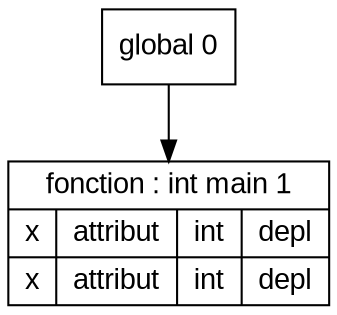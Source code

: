 digraph "tds"{

	node [fontname="Arial"];

	N1 [shape=record label="{ fonction : int main 1
	| { x | attribut | int | depl }
	| { x | attribut | int | depl }
	}"];

	N0 [shape=record label="{ global 0
	}"];


	N0 -> N1; 
}
